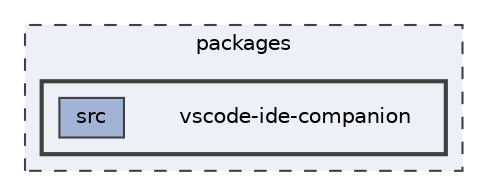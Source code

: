 digraph "packages/vscode-ide-companion"
{
 // LATEX_PDF_SIZE
  bgcolor="transparent";
  edge [fontname=Helvetica,fontsize=10,labelfontname=Helvetica,labelfontsize=10];
  node [fontname=Helvetica,fontsize=10,shape=box,height=0.2,width=0.4];
  compound=true
  subgraph clusterdir_93501a11e921083efbd154e0cdff5f10 {
    graph [ bgcolor="#edf0f7", pencolor="grey25", label="packages", fontname=Helvetica,fontsize=10 style="filled,dashed", URL="dir_93501a11e921083efbd154e0cdff5f10.html",tooltip=""]
  subgraph clusterdir_d0c447ed17ea6b38e5eb9710e03aab60 {
    graph [ bgcolor="#edf0f7", pencolor="grey25", label="", fontname=Helvetica,fontsize=10 style="filled,bold", URL="dir_d0c447ed17ea6b38e5eb9710e03aab60.html",tooltip=""]
    dir_d0c447ed17ea6b38e5eb9710e03aab60 [shape=plaintext, label="vscode-ide-companion"];
  dir_0633da74f1b6fe6acff7c6a11f5f13ea [label="src", fillcolor="#a2b4d6", color="grey25", style="filled", URL="dir_0633da74f1b6fe6acff7c6a11f5f13ea.html",tooltip=""];
  }
  }
}
